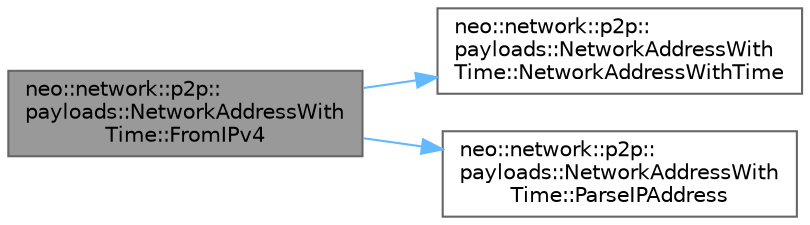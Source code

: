 digraph "neo::network::p2p::payloads::NetworkAddressWithTime::FromIPv4"
{
 // LATEX_PDF_SIZE
  bgcolor="transparent";
  edge [fontname=Helvetica,fontsize=10,labelfontname=Helvetica,labelfontsize=10];
  node [fontname=Helvetica,fontsize=10,shape=box,height=0.2,width=0.4];
  rankdir="LR";
  Node1 [id="Node000001",label="neo::network::p2p::\lpayloads::NetworkAddressWith\lTime::FromIPv4",height=0.2,width=0.4,color="gray40", fillcolor="grey60", style="filled", fontcolor="black",tooltip="Creates a NetworkAddressWithTime from an IPv4 address."];
  Node1 -> Node2 [id="edge1_Node000001_Node000002",color="steelblue1",style="solid",tooltip=" "];
  Node2 [id="Node000002",label="neo::network::p2p::\lpayloads::NetworkAddressWith\lTime::NetworkAddressWithTime",height=0.2,width=0.4,color="grey40", fillcolor="white", style="filled",URL="$classneo_1_1network_1_1p2p_1_1payloads_1_1_network_address_with_time.html#a497e4110093cf645c5483c2df59cd4ad",tooltip="Constructs an empty NetworkAddressWithTime."];
  Node1 -> Node3 [id="edge2_Node000001_Node000003",color="steelblue1",style="solid",tooltip=" "];
  Node3 [id="Node000003",label="neo::network::p2p::\lpayloads::NetworkAddressWith\lTime::ParseIPAddress",height=0.2,width=0.4,color="grey40", fillcolor="white", style="filled",URL="$classneo_1_1network_1_1p2p_1_1payloads_1_1_network_address_with_time.html#a71c7152257f161e10ad08a7ce8099d56",tooltip=" "];
}
